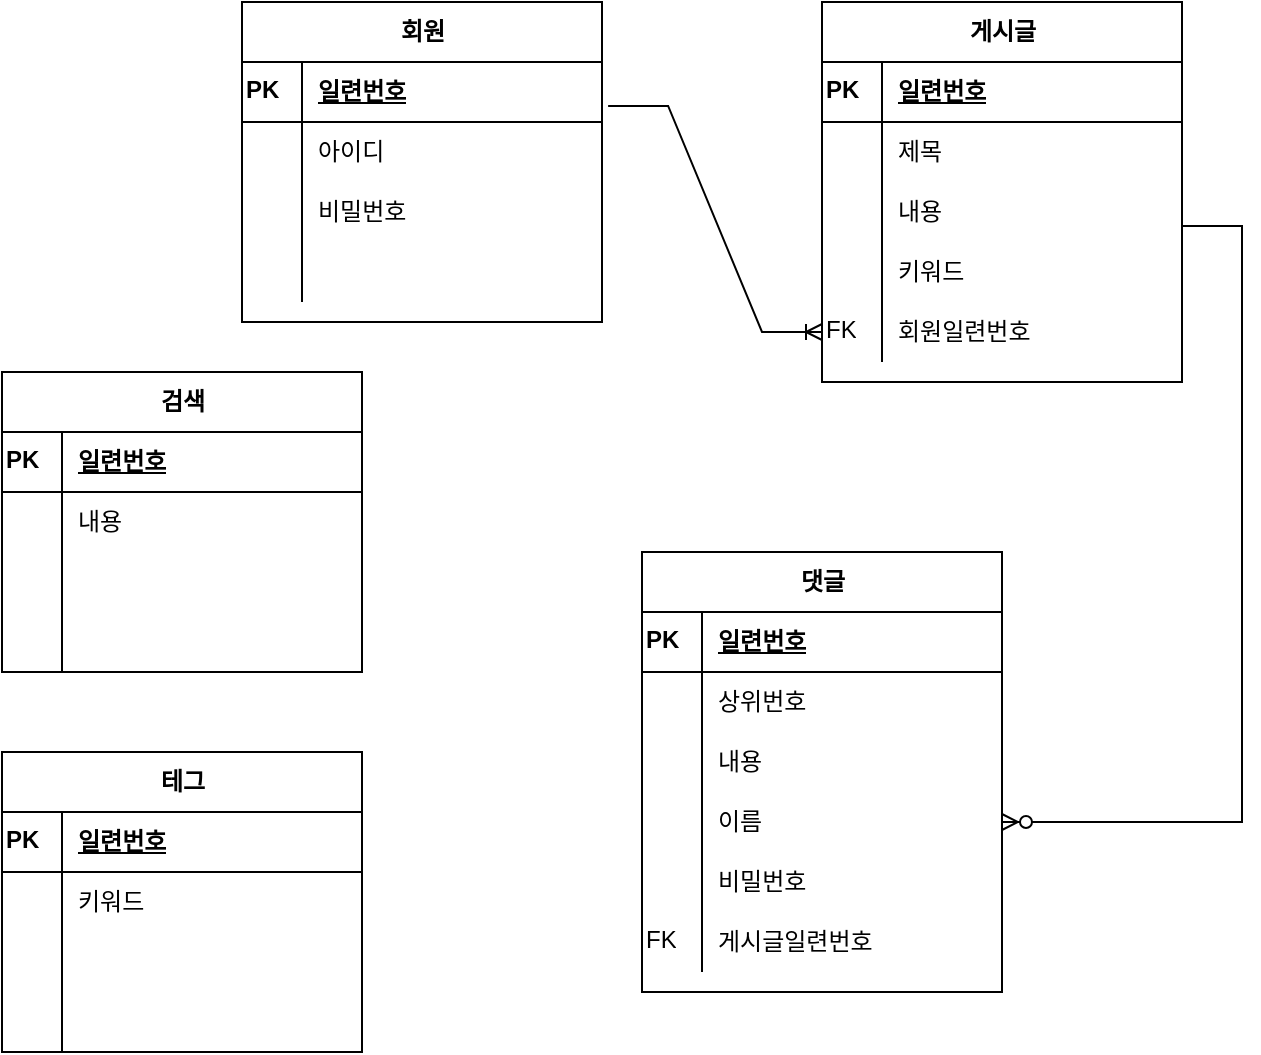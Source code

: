 <mxfile version="15.5.2" type="device"><diagram id="KGCnk96XmYYeIFKjJcCO" name="Page-1"><mxGraphModel dx="1298" dy="706" grid="1" gridSize="10" guides="1" tooltips="1" connect="1" arrows="1" fold="1" page="1" pageScale="1" pageWidth="827" pageHeight="1169" math="0" shadow="0"><root><mxCell id="0"/><mxCell id="1" parent="0"/><mxCell id="fdGn49hjleKVQhVFd6w5-8" value="회원" style="shape=table;startSize=30;container=1;collapsible=1;childLayout=tableLayout;fixedRows=1;rowLines=0;fontStyle=1;align=center;resizeLast=1;html=1;" vertex="1" parent="1"><mxGeometry x="200" y="60" width="180" height="160" as="geometry"/></mxCell><mxCell id="fdGn49hjleKVQhVFd6w5-9" value="" style="shape=partialRectangle;collapsible=0;dropTarget=0;pointerEvents=0;fillColor=none;top=0;left=0;bottom=1;right=0;points=[[0,0.5],[1,0.5]];portConstraint=eastwest;align=left;verticalAlign=top;html=1;" vertex="1" parent="fdGn49hjleKVQhVFd6w5-8"><mxGeometry y="30" width="180" height="30" as="geometry"/></mxCell><mxCell id="fdGn49hjleKVQhVFd6w5-10" value="PK" style="shape=partialRectangle;connectable=0;fillColor=none;top=0;left=0;bottom=0;right=0;fontStyle=1;overflow=hidden;align=left;verticalAlign=top;html=1;" vertex="1" parent="fdGn49hjleKVQhVFd6w5-9"><mxGeometry width="30" height="30" as="geometry"><mxRectangle width="30" height="30" as="alternateBounds"/></mxGeometry></mxCell><mxCell id="fdGn49hjleKVQhVFd6w5-11" value="일련번호" style="shape=partialRectangle;connectable=0;fillColor=none;top=0;left=0;bottom=0;right=0;align=left;spacingLeft=6;fontStyle=5;overflow=hidden;html=1;" vertex="1" parent="fdGn49hjleKVQhVFd6w5-9"><mxGeometry x="30" width="150" height="30" as="geometry"><mxRectangle width="150" height="30" as="alternateBounds"/></mxGeometry></mxCell><mxCell id="fdGn49hjleKVQhVFd6w5-12" value="" style="shape=partialRectangle;collapsible=0;dropTarget=0;pointerEvents=0;fillColor=none;top=0;left=0;bottom=0;right=0;points=[[0,0.5],[1,0.5]];portConstraint=eastwest;align=left;verticalAlign=top;html=1;" vertex="1" parent="fdGn49hjleKVQhVFd6w5-8"><mxGeometry y="60" width="180" height="30" as="geometry"/></mxCell><mxCell id="fdGn49hjleKVQhVFd6w5-13" value="" style="shape=partialRectangle;connectable=0;fillColor=none;top=0;left=0;bottom=0;right=0;editable=1;overflow=hidden;align=left;verticalAlign=top;html=1;" vertex="1" parent="fdGn49hjleKVQhVFd6w5-12"><mxGeometry width="30" height="30" as="geometry"><mxRectangle width="30" height="30" as="alternateBounds"/></mxGeometry></mxCell><mxCell id="fdGn49hjleKVQhVFd6w5-14" value="아이디" style="shape=partialRectangle;connectable=0;fillColor=none;top=0;left=0;bottom=0;right=0;align=left;spacingLeft=6;overflow=hidden;html=1;" vertex="1" parent="fdGn49hjleKVQhVFd6w5-12"><mxGeometry x="30" width="150" height="30" as="geometry"><mxRectangle width="150" height="30" as="alternateBounds"/></mxGeometry></mxCell><mxCell id="fdGn49hjleKVQhVFd6w5-15" value="" style="shape=partialRectangle;collapsible=0;dropTarget=0;pointerEvents=0;fillColor=none;top=0;left=0;bottom=0;right=0;points=[[0,0.5],[1,0.5]];portConstraint=eastwest;align=left;verticalAlign=top;html=1;" vertex="1" parent="fdGn49hjleKVQhVFd6w5-8"><mxGeometry y="90" width="180" height="30" as="geometry"/></mxCell><mxCell id="fdGn49hjleKVQhVFd6w5-16" value="" style="shape=partialRectangle;connectable=0;fillColor=none;top=0;left=0;bottom=0;right=0;editable=1;overflow=hidden;align=left;verticalAlign=top;html=1;" vertex="1" parent="fdGn49hjleKVQhVFd6w5-15"><mxGeometry width="30" height="30" as="geometry"><mxRectangle width="30" height="30" as="alternateBounds"/></mxGeometry></mxCell><mxCell id="fdGn49hjleKVQhVFd6w5-17" value="비밀번호" style="shape=partialRectangle;connectable=0;fillColor=none;top=0;left=0;bottom=0;right=0;align=left;spacingLeft=6;overflow=hidden;html=1;" vertex="1" parent="fdGn49hjleKVQhVFd6w5-15"><mxGeometry x="30" width="150" height="30" as="geometry"><mxRectangle width="150" height="30" as="alternateBounds"/></mxGeometry></mxCell><mxCell id="fdGn49hjleKVQhVFd6w5-18" value="" style="shape=partialRectangle;collapsible=0;dropTarget=0;pointerEvents=0;fillColor=none;top=0;left=0;bottom=0;right=0;points=[[0,0.5],[1,0.5]];portConstraint=eastwest;align=left;verticalAlign=top;html=1;" vertex="1" parent="fdGn49hjleKVQhVFd6w5-8"><mxGeometry y="120" width="180" height="30" as="geometry"/></mxCell><mxCell id="fdGn49hjleKVQhVFd6w5-19" value="" style="shape=partialRectangle;connectable=0;fillColor=none;top=0;left=0;bottom=0;right=0;editable=1;overflow=hidden;align=left;verticalAlign=top;html=1;" vertex="1" parent="fdGn49hjleKVQhVFd6w5-18"><mxGeometry width="30" height="30" as="geometry"><mxRectangle width="30" height="30" as="alternateBounds"/></mxGeometry></mxCell><mxCell id="fdGn49hjleKVQhVFd6w5-20" value="" style="shape=partialRectangle;connectable=0;fillColor=none;top=0;left=0;bottom=0;right=0;align=left;spacingLeft=6;overflow=hidden;html=1;" vertex="1" parent="fdGn49hjleKVQhVFd6w5-18"><mxGeometry x="30" width="150" height="30" as="geometry"><mxRectangle width="150" height="30" as="alternateBounds"/></mxGeometry></mxCell><mxCell id="fdGn49hjleKVQhVFd6w5-21" value="게시글" style="shape=table;startSize=30;container=1;collapsible=1;childLayout=tableLayout;fixedRows=1;rowLines=0;fontStyle=1;align=center;resizeLast=1;html=1;" vertex="1" parent="1"><mxGeometry x="490" y="60" width="180" height="190" as="geometry"/></mxCell><mxCell id="fdGn49hjleKVQhVFd6w5-22" value="" style="shape=partialRectangle;collapsible=0;dropTarget=0;pointerEvents=0;fillColor=none;top=0;left=0;bottom=1;right=0;points=[[0,0.5],[1,0.5]];portConstraint=eastwest;align=left;verticalAlign=top;html=1;" vertex="1" parent="fdGn49hjleKVQhVFd6w5-21"><mxGeometry y="30" width="180" height="30" as="geometry"/></mxCell><mxCell id="fdGn49hjleKVQhVFd6w5-23" value="PK" style="shape=partialRectangle;connectable=0;fillColor=none;top=0;left=0;bottom=0;right=0;fontStyle=1;overflow=hidden;align=left;verticalAlign=top;html=1;" vertex="1" parent="fdGn49hjleKVQhVFd6w5-22"><mxGeometry width="30" height="30" as="geometry"><mxRectangle width="30" height="30" as="alternateBounds"/></mxGeometry></mxCell><mxCell id="fdGn49hjleKVQhVFd6w5-24" value="일련번호" style="shape=partialRectangle;connectable=0;fillColor=none;top=0;left=0;bottom=0;right=0;align=left;spacingLeft=6;fontStyle=5;overflow=hidden;html=1;" vertex="1" parent="fdGn49hjleKVQhVFd6w5-22"><mxGeometry x="30" width="150" height="30" as="geometry"><mxRectangle width="150" height="30" as="alternateBounds"/></mxGeometry></mxCell><mxCell id="fdGn49hjleKVQhVFd6w5-25" value="" style="shape=partialRectangle;collapsible=0;dropTarget=0;pointerEvents=0;fillColor=none;top=0;left=0;bottom=0;right=0;points=[[0,0.5],[1,0.5]];portConstraint=eastwest;align=left;verticalAlign=top;html=1;" vertex="1" parent="fdGn49hjleKVQhVFd6w5-21"><mxGeometry y="60" width="180" height="30" as="geometry"/></mxCell><mxCell id="fdGn49hjleKVQhVFd6w5-26" value="" style="shape=partialRectangle;connectable=0;fillColor=none;top=0;left=0;bottom=0;right=0;editable=1;overflow=hidden;align=left;verticalAlign=top;html=1;" vertex="1" parent="fdGn49hjleKVQhVFd6w5-25"><mxGeometry width="30" height="30" as="geometry"><mxRectangle width="30" height="30" as="alternateBounds"/></mxGeometry></mxCell><mxCell id="fdGn49hjleKVQhVFd6w5-27" value="제목" style="shape=partialRectangle;connectable=0;fillColor=none;top=0;left=0;bottom=0;right=0;align=left;spacingLeft=6;overflow=hidden;html=1;" vertex="1" parent="fdGn49hjleKVQhVFd6w5-25"><mxGeometry x="30" width="150" height="30" as="geometry"><mxRectangle width="150" height="30" as="alternateBounds"/></mxGeometry></mxCell><mxCell id="fdGn49hjleKVQhVFd6w5-28" value="" style="shape=partialRectangle;collapsible=0;dropTarget=0;pointerEvents=0;fillColor=none;top=0;left=0;bottom=0;right=0;points=[[0,0.5],[1,0.5]];portConstraint=eastwest;align=left;verticalAlign=top;html=1;" vertex="1" parent="fdGn49hjleKVQhVFd6w5-21"><mxGeometry y="90" width="180" height="30" as="geometry"/></mxCell><mxCell id="fdGn49hjleKVQhVFd6w5-29" value="" style="shape=partialRectangle;connectable=0;fillColor=none;top=0;left=0;bottom=0;right=0;editable=1;overflow=hidden;align=left;verticalAlign=top;html=1;" vertex="1" parent="fdGn49hjleKVQhVFd6w5-28"><mxGeometry width="30" height="30" as="geometry"><mxRectangle width="30" height="30" as="alternateBounds"/></mxGeometry></mxCell><mxCell id="fdGn49hjleKVQhVFd6w5-30" value="내용" style="shape=partialRectangle;connectable=0;fillColor=none;top=0;left=0;bottom=0;right=0;align=left;spacingLeft=6;overflow=hidden;html=1;" vertex="1" parent="fdGn49hjleKVQhVFd6w5-28"><mxGeometry x="30" width="150" height="30" as="geometry"><mxRectangle width="150" height="30" as="alternateBounds"/></mxGeometry></mxCell><mxCell id="fdGn49hjleKVQhVFd6w5-31" value="" style="shape=partialRectangle;collapsible=0;dropTarget=0;pointerEvents=0;fillColor=none;top=0;left=0;bottom=0;right=0;points=[[0,0.5],[1,0.5]];portConstraint=eastwest;align=left;verticalAlign=top;html=1;" vertex="1" parent="fdGn49hjleKVQhVFd6w5-21"><mxGeometry y="120" width="180" height="30" as="geometry"/></mxCell><mxCell id="fdGn49hjleKVQhVFd6w5-32" value="" style="shape=partialRectangle;connectable=0;fillColor=none;top=0;left=0;bottom=0;right=0;editable=1;overflow=hidden;align=left;verticalAlign=top;html=1;" vertex="1" parent="fdGn49hjleKVQhVFd6w5-31"><mxGeometry width="30" height="30" as="geometry"><mxRectangle width="30" height="30" as="alternateBounds"/></mxGeometry></mxCell><mxCell id="fdGn49hjleKVQhVFd6w5-33" value="키워드" style="shape=partialRectangle;connectable=0;fillColor=none;top=0;left=0;bottom=0;right=0;align=left;spacingLeft=6;overflow=hidden;html=1;" vertex="1" parent="fdGn49hjleKVQhVFd6w5-31"><mxGeometry x="30" width="150" height="30" as="geometry"><mxRectangle width="150" height="30" as="alternateBounds"/></mxGeometry></mxCell><mxCell id="fdGn49hjleKVQhVFd6w5-48" value="" style="shape=partialRectangle;collapsible=0;dropTarget=0;pointerEvents=0;fillColor=none;top=0;left=0;bottom=0;right=0;points=[[0,0.5],[1,0.5]];portConstraint=eastwest;align=left;verticalAlign=top;html=1;" vertex="1" parent="fdGn49hjleKVQhVFd6w5-21"><mxGeometry y="150" width="180" height="30" as="geometry"/></mxCell><mxCell id="fdGn49hjleKVQhVFd6w5-49" value="FK" style="shape=partialRectangle;connectable=0;fillColor=none;top=0;left=0;bottom=0;right=0;editable=1;overflow=hidden;align=left;verticalAlign=top;html=1;" vertex="1" parent="fdGn49hjleKVQhVFd6w5-48"><mxGeometry width="30" height="30" as="geometry"><mxRectangle width="30" height="30" as="alternateBounds"/></mxGeometry></mxCell><mxCell id="fdGn49hjleKVQhVFd6w5-50" value="회원일련번호" style="shape=partialRectangle;connectable=0;fillColor=none;top=0;left=0;bottom=0;right=0;align=left;spacingLeft=6;overflow=hidden;html=1;" vertex="1" parent="fdGn49hjleKVQhVFd6w5-48"><mxGeometry x="30" width="150" height="30" as="geometry"><mxRectangle width="150" height="30" as="alternateBounds"/></mxGeometry></mxCell><mxCell id="fdGn49hjleKVQhVFd6w5-52" value="" style="edgeStyle=entityRelationEdgeStyle;fontSize=12;html=1;endArrow=ERoneToMany;rounded=0;exitX=1.017;exitY=0.733;exitDx=0;exitDy=0;exitPerimeter=0;entryX=0;entryY=0.5;entryDx=0;entryDy=0;" edge="1" parent="1" source="fdGn49hjleKVQhVFd6w5-9" target="fdGn49hjleKVQhVFd6w5-48"><mxGeometry width="100" height="100" relative="1" as="geometry"><mxPoint x="160" y="275" as="sourcePoint"/><mxPoint x="260" y="175" as="targetPoint"/></mxGeometry></mxCell><mxCell id="fdGn49hjleKVQhVFd6w5-53" value="댓글" style="shape=table;startSize=30;container=1;collapsible=1;childLayout=tableLayout;fixedRows=1;rowLines=0;fontStyle=1;align=center;resizeLast=1;html=1;" vertex="1" parent="1"><mxGeometry x="400" y="335" width="180" height="220" as="geometry"/></mxCell><mxCell id="fdGn49hjleKVQhVFd6w5-54" value="" style="shape=partialRectangle;collapsible=0;dropTarget=0;pointerEvents=0;fillColor=none;top=0;left=0;bottom=1;right=0;points=[[0,0.5],[1,0.5]];portConstraint=eastwest;align=left;verticalAlign=top;html=1;" vertex="1" parent="fdGn49hjleKVQhVFd6w5-53"><mxGeometry y="30" width="180" height="30" as="geometry"/></mxCell><mxCell id="fdGn49hjleKVQhVFd6w5-55" value="PK" style="shape=partialRectangle;connectable=0;fillColor=none;top=0;left=0;bottom=0;right=0;fontStyle=1;overflow=hidden;align=left;verticalAlign=top;html=1;" vertex="1" parent="fdGn49hjleKVQhVFd6w5-54"><mxGeometry width="30" height="30" as="geometry"><mxRectangle width="30" height="30" as="alternateBounds"/></mxGeometry></mxCell><mxCell id="fdGn49hjleKVQhVFd6w5-56" value="일련번호" style="shape=partialRectangle;connectable=0;fillColor=none;top=0;left=0;bottom=0;right=0;align=left;spacingLeft=6;fontStyle=5;overflow=hidden;html=1;" vertex="1" parent="fdGn49hjleKVQhVFd6w5-54"><mxGeometry x="30" width="150" height="30" as="geometry"><mxRectangle width="150" height="30" as="alternateBounds"/></mxGeometry></mxCell><mxCell id="fdGn49hjleKVQhVFd6w5-57" value="" style="shape=partialRectangle;collapsible=0;dropTarget=0;pointerEvents=0;fillColor=none;top=0;left=0;bottom=0;right=0;points=[[0,0.5],[1,0.5]];portConstraint=eastwest;align=left;verticalAlign=top;html=1;" vertex="1" parent="fdGn49hjleKVQhVFd6w5-53"><mxGeometry y="60" width="180" height="30" as="geometry"/></mxCell><mxCell id="fdGn49hjleKVQhVFd6w5-58" value="" style="shape=partialRectangle;connectable=0;fillColor=none;top=0;left=0;bottom=0;right=0;editable=1;overflow=hidden;align=left;verticalAlign=top;html=1;" vertex="1" parent="fdGn49hjleKVQhVFd6w5-57"><mxGeometry width="30" height="30" as="geometry"><mxRectangle width="30" height="30" as="alternateBounds"/></mxGeometry></mxCell><mxCell id="fdGn49hjleKVQhVFd6w5-59" value="상위번호" style="shape=partialRectangle;connectable=0;fillColor=none;top=0;left=0;bottom=0;right=0;align=left;spacingLeft=6;overflow=hidden;html=1;" vertex="1" parent="fdGn49hjleKVQhVFd6w5-57"><mxGeometry x="30" width="150" height="30" as="geometry"><mxRectangle width="150" height="30" as="alternateBounds"/></mxGeometry></mxCell><mxCell id="fdGn49hjleKVQhVFd6w5-60" value="" style="shape=partialRectangle;collapsible=0;dropTarget=0;pointerEvents=0;fillColor=none;top=0;left=0;bottom=0;right=0;points=[[0,0.5],[1,0.5]];portConstraint=eastwest;align=left;verticalAlign=top;html=1;" vertex="1" parent="fdGn49hjleKVQhVFd6w5-53"><mxGeometry y="90" width="180" height="30" as="geometry"/></mxCell><mxCell id="fdGn49hjleKVQhVFd6w5-61" value="" style="shape=partialRectangle;connectable=0;fillColor=none;top=0;left=0;bottom=0;right=0;editable=1;overflow=hidden;align=left;verticalAlign=top;html=1;" vertex="1" parent="fdGn49hjleKVQhVFd6w5-60"><mxGeometry width="30" height="30" as="geometry"><mxRectangle width="30" height="30" as="alternateBounds"/></mxGeometry></mxCell><mxCell id="fdGn49hjleKVQhVFd6w5-62" value="내용" style="shape=partialRectangle;connectable=0;fillColor=none;top=0;left=0;bottom=0;right=0;align=left;spacingLeft=6;overflow=hidden;html=1;" vertex="1" parent="fdGn49hjleKVQhVFd6w5-60"><mxGeometry x="30" width="150" height="30" as="geometry"><mxRectangle width="150" height="30" as="alternateBounds"/></mxGeometry></mxCell><mxCell id="fdGn49hjleKVQhVFd6w5-63" value="" style="shape=partialRectangle;collapsible=0;dropTarget=0;pointerEvents=0;fillColor=none;top=0;left=0;bottom=0;right=0;points=[[0,0.5],[1,0.5]];portConstraint=eastwest;align=left;verticalAlign=top;html=1;" vertex="1" parent="fdGn49hjleKVQhVFd6w5-53"><mxGeometry y="120" width="180" height="30" as="geometry"/></mxCell><mxCell id="fdGn49hjleKVQhVFd6w5-64" value="" style="shape=partialRectangle;connectable=0;fillColor=none;top=0;left=0;bottom=0;right=0;editable=1;overflow=hidden;align=left;verticalAlign=top;html=1;" vertex="1" parent="fdGn49hjleKVQhVFd6w5-63"><mxGeometry width="30" height="30" as="geometry"><mxRectangle width="30" height="30" as="alternateBounds"/></mxGeometry></mxCell><mxCell id="fdGn49hjleKVQhVFd6w5-65" value="이름" style="shape=partialRectangle;connectable=0;fillColor=none;top=0;left=0;bottom=0;right=0;align=left;spacingLeft=6;overflow=hidden;html=1;" vertex="1" parent="fdGn49hjleKVQhVFd6w5-63"><mxGeometry x="30" width="150" height="30" as="geometry"><mxRectangle width="150" height="30" as="alternateBounds"/></mxGeometry></mxCell><mxCell id="fdGn49hjleKVQhVFd6w5-70" value="" style="shape=partialRectangle;collapsible=0;dropTarget=0;pointerEvents=0;fillColor=none;top=0;left=0;bottom=0;right=0;points=[[0,0.5],[1,0.5]];portConstraint=eastwest;align=left;verticalAlign=top;html=1;" vertex="1" parent="fdGn49hjleKVQhVFd6w5-53"><mxGeometry y="150" width="180" height="30" as="geometry"/></mxCell><mxCell id="fdGn49hjleKVQhVFd6w5-71" value="" style="shape=partialRectangle;connectable=0;fillColor=none;top=0;left=0;bottom=0;right=0;editable=1;overflow=hidden;align=left;verticalAlign=top;html=1;" vertex="1" parent="fdGn49hjleKVQhVFd6w5-70"><mxGeometry width="30" height="30" as="geometry"><mxRectangle width="30" height="30" as="alternateBounds"/></mxGeometry></mxCell><mxCell id="fdGn49hjleKVQhVFd6w5-72" value="비밀번호" style="shape=partialRectangle;connectable=0;fillColor=none;top=0;left=0;bottom=0;right=0;align=left;spacingLeft=6;overflow=hidden;html=1;" vertex="1" parent="fdGn49hjleKVQhVFd6w5-70"><mxGeometry x="30" width="150" height="30" as="geometry"><mxRectangle width="150" height="30" as="alternateBounds"/></mxGeometry></mxCell><mxCell id="fdGn49hjleKVQhVFd6w5-66" value="" style="shape=partialRectangle;collapsible=0;dropTarget=0;pointerEvents=0;fillColor=none;top=0;left=0;bottom=0;right=0;points=[[0,0.5],[1,0.5]];portConstraint=eastwest;align=left;verticalAlign=top;html=1;" vertex="1" parent="fdGn49hjleKVQhVFd6w5-53"><mxGeometry y="180" width="180" height="30" as="geometry"/></mxCell><mxCell id="fdGn49hjleKVQhVFd6w5-67" value="FK" style="shape=partialRectangle;connectable=0;fillColor=none;top=0;left=0;bottom=0;right=0;editable=1;overflow=hidden;align=left;verticalAlign=top;html=1;" vertex="1" parent="fdGn49hjleKVQhVFd6w5-66"><mxGeometry width="30" height="30" as="geometry"><mxRectangle width="30" height="30" as="alternateBounds"/></mxGeometry></mxCell><mxCell id="fdGn49hjleKVQhVFd6w5-68" value="게시글일련번호" style="shape=partialRectangle;connectable=0;fillColor=none;top=0;left=0;bottom=0;right=0;align=left;spacingLeft=6;overflow=hidden;html=1;" vertex="1" parent="fdGn49hjleKVQhVFd6w5-66"><mxGeometry x="30" width="150" height="30" as="geometry"><mxRectangle width="150" height="30" as="alternateBounds"/></mxGeometry></mxCell><mxCell id="fdGn49hjleKVQhVFd6w5-76" value="" style="edgeStyle=entityRelationEdgeStyle;fontSize=12;html=1;endArrow=ERzeroToMany;endFill=1;rounded=0;entryX=1;entryY=0.5;entryDx=0;entryDy=0;" edge="1" parent="1" target="fdGn49hjleKVQhVFd6w5-63"><mxGeometry width="100" height="100" relative="1" as="geometry"><mxPoint x="670" y="172" as="sourcePoint"/><mxPoint x="170" y="445" as="targetPoint"/></mxGeometry></mxCell><mxCell id="fdGn49hjleKVQhVFd6w5-77" value="검색" style="shape=table;startSize=30;container=1;collapsible=1;childLayout=tableLayout;fixedRows=1;rowLines=0;fontStyle=1;align=center;resizeLast=1;html=1;" vertex="1" parent="1"><mxGeometry x="80" y="245" width="180" height="150" as="geometry"/></mxCell><mxCell id="fdGn49hjleKVQhVFd6w5-78" value="" style="shape=partialRectangle;collapsible=0;dropTarget=0;pointerEvents=0;fillColor=none;top=0;left=0;bottom=1;right=0;points=[[0,0.5],[1,0.5]];portConstraint=eastwest;align=left;verticalAlign=top;html=1;" vertex="1" parent="fdGn49hjleKVQhVFd6w5-77"><mxGeometry y="30" width="180" height="30" as="geometry"/></mxCell><mxCell id="fdGn49hjleKVQhVFd6w5-79" value="PK" style="shape=partialRectangle;connectable=0;fillColor=none;top=0;left=0;bottom=0;right=0;fontStyle=1;overflow=hidden;align=left;verticalAlign=top;html=1;" vertex="1" parent="fdGn49hjleKVQhVFd6w5-78"><mxGeometry width="30" height="30" as="geometry"><mxRectangle width="30" height="30" as="alternateBounds"/></mxGeometry></mxCell><mxCell id="fdGn49hjleKVQhVFd6w5-80" value="일련번호" style="shape=partialRectangle;connectable=0;fillColor=none;top=0;left=0;bottom=0;right=0;align=left;spacingLeft=6;fontStyle=5;overflow=hidden;html=1;" vertex="1" parent="fdGn49hjleKVQhVFd6w5-78"><mxGeometry x="30" width="150" height="30" as="geometry"><mxRectangle width="150" height="30" as="alternateBounds"/></mxGeometry></mxCell><mxCell id="fdGn49hjleKVQhVFd6w5-81" value="" style="shape=partialRectangle;collapsible=0;dropTarget=0;pointerEvents=0;fillColor=none;top=0;left=0;bottom=0;right=0;points=[[0,0.5],[1,0.5]];portConstraint=eastwest;align=left;verticalAlign=top;html=1;" vertex="1" parent="fdGn49hjleKVQhVFd6w5-77"><mxGeometry y="60" width="180" height="30" as="geometry"/></mxCell><mxCell id="fdGn49hjleKVQhVFd6w5-82" value="" style="shape=partialRectangle;connectable=0;fillColor=none;top=0;left=0;bottom=0;right=0;editable=1;overflow=hidden;align=left;verticalAlign=top;html=1;" vertex="1" parent="fdGn49hjleKVQhVFd6w5-81"><mxGeometry width="30" height="30" as="geometry"><mxRectangle width="30" height="30" as="alternateBounds"/></mxGeometry></mxCell><mxCell id="fdGn49hjleKVQhVFd6w5-83" value="내용" style="shape=partialRectangle;connectable=0;fillColor=none;top=0;left=0;bottom=0;right=0;align=left;spacingLeft=6;overflow=hidden;html=1;" vertex="1" parent="fdGn49hjleKVQhVFd6w5-81"><mxGeometry x="30" width="150" height="30" as="geometry"><mxRectangle width="150" height="30" as="alternateBounds"/></mxGeometry></mxCell><mxCell id="fdGn49hjleKVQhVFd6w5-84" value="" style="shape=partialRectangle;collapsible=0;dropTarget=0;pointerEvents=0;fillColor=none;top=0;left=0;bottom=0;right=0;points=[[0,0.5],[1,0.5]];portConstraint=eastwest;align=left;verticalAlign=top;html=1;" vertex="1" parent="fdGn49hjleKVQhVFd6w5-77"><mxGeometry y="90" width="180" height="30" as="geometry"/></mxCell><mxCell id="fdGn49hjleKVQhVFd6w5-85" value="" style="shape=partialRectangle;connectable=0;fillColor=none;top=0;left=0;bottom=0;right=0;editable=1;overflow=hidden;align=left;verticalAlign=top;html=1;" vertex="1" parent="fdGn49hjleKVQhVFd6w5-84"><mxGeometry width="30" height="30" as="geometry"><mxRectangle width="30" height="30" as="alternateBounds"/></mxGeometry></mxCell><mxCell id="fdGn49hjleKVQhVFd6w5-86" value="" style="shape=partialRectangle;connectable=0;fillColor=none;top=0;left=0;bottom=0;right=0;align=left;spacingLeft=6;overflow=hidden;html=1;" vertex="1" parent="fdGn49hjleKVQhVFd6w5-84"><mxGeometry x="30" width="150" height="30" as="geometry"><mxRectangle width="150" height="30" as="alternateBounds"/></mxGeometry></mxCell><mxCell id="fdGn49hjleKVQhVFd6w5-87" value="" style="shape=partialRectangle;collapsible=0;dropTarget=0;pointerEvents=0;fillColor=none;top=0;left=0;bottom=0;right=0;points=[[0,0.5],[1,0.5]];portConstraint=eastwest;align=left;verticalAlign=top;html=1;" vertex="1" parent="fdGn49hjleKVQhVFd6w5-77"><mxGeometry y="120" width="180" height="30" as="geometry"/></mxCell><mxCell id="fdGn49hjleKVQhVFd6w5-88" value="" style="shape=partialRectangle;connectable=0;fillColor=none;top=0;left=0;bottom=0;right=0;editable=1;overflow=hidden;align=left;verticalAlign=top;html=1;" vertex="1" parent="fdGn49hjleKVQhVFd6w5-87"><mxGeometry width="30" height="30" as="geometry"><mxRectangle width="30" height="30" as="alternateBounds"/></mxGeometry></mxCell><mxCell id="fdGn49hjleKVQhVFd6w5-89" value="" style="shape=partialRectangle;connectable=0;fillColor=none;top=0;left=0;bottom=0;right=0;align=left;spacingLeft=6;overflow=hidden;html=1;" vertex="1" parent="fdGn49hjleKVQhVFd6w5-87"><mxGeometry x="30" width="150" height="30" as="geometry"><mxRectangle width="150" height="30" as="alternateBounds"/></mxGeometry></mxCell><mxCell id="fdGn49hjleKVQhVFd6w5-90" value="테그" style="shape=table;startSize=30;container=1;collapsible=1;childLayout=tableLayout;fixedRows=1;rowLines=0;fontStyle=1;align=center;resizeLast=1;html=1;" vertex="1" parent="1"><mxGeometry x="80" y="435" width="180" height="150" as="geometry"/></mxCell><mxCell id="fdGn49hjleKVQhVFd6w5-91" value="" style="shape=partialRectangle;collapsible=0;dropTarget=0;pointerEvents=0;fillColor=none;top=0;left=0;bottom=1;right=0;points=[[0,0.5],[1,0.5]];portConstraint=eastwest;align=left;verticalAlign=top;html=1;" vertex="1" parent="fdGn49hjleKVQhVFd6w5-90"><mxGeometry y="30" width="180" height="30" as="geometry"/></mxCell><mxCell id="fdGn49hjleKVQhVFd6w5-92" value="PK" style="shape=partialRectangle;connectable=0;fillColor=none;top=0;left=0;bottom=0;right=0;fontStyle=1;overflow=hidden;align=left;verticalAlign=top;html=1;" vertex="1" parent="fdGn49hjleKVQhVFd6w5-91"><mxGeometry width="30" height="30" as="geometry"><mxRectangle width="30" height="30" as="alternateBounds"/></mxGeometry></mxCell><mxCell id="fdGn49hjleKVQhVFd6w5-93" value="일련번호" style="shape=partialRectangle;connectable=0;fillColor=none;top=0;left=0;bottom=0;right=0;align=left;spacingLeft=6;fontStyle=5;overflow=hidden;html=1;" vertex="1" parent="fdGn49hjleKVQhVFd6w5-91"><mxGeometry x="30" width="150" height="30" as="geometry"><mxRectangle width="150" height="30" as="alternateBounds"/></mxGeometry></mxCell><mxCell id="fdGn49hjleKVQhVFd6w5-94" value="" style="shape=partialRectangle;collapsible=0;dropTarget=0;pointerEvents=0;fillColor=none;top=0;left=0;bottom=0;right=0;points=[[0,0.5],[1,0.5]];portConstraint=eastwest;align=left;verticalAlign=top;html=1;" vertex="1" parent="fdGn49hjleKVQhVFd6w5-90"><mxGeometry y="60" width="180" height="30" as="geometry"/></mxCell><mxCell id="fdGn49hjleKVQhVFd6w5-95" value="" style="shape=partialRectangle;connectable=0;fillColor=none;top=0;left=0;bottom=0;right=0;editable=1;overflow=hidden;align=left;verticalAlign=top;html=1;" vertex="1" parent="fdGn49hjleKVQhVFd6w5-94"><mxGeometry width="30" height="30" as="geometry"><mxRectangle width="30" height="30" as="alternateBounds"/></mxGeometry></mxCell><mxCell id="fdGn49hjleKVQhVFd6w5-96" value="키워드" style="shape=partialRectangle;connectable=0;fillColor=none;top=0;left=0;bottom=0;right=0;align=left;spacingLeft=6;overflow=hidden;html=1;" vertex="1" parent="fdGn49hjleKVQhVFd6w5-94"><mxGeometry x="30" width="150" height="30" as="geometry"><mxRectangle width="150" height="30" as="alternateBounds"/></mxGeometry></mxCell><mxCell id="fdGn49hjleKVQhVFd6w5-97" value="" style="shape=partialRectangle;collapsible=0;dropTarget=0;pointerEvents=0;fillColor=none;top=0;left=0;bottom=0;right=0;points=[[0,0.5],[1,0.5]];portConstraint=eastwest;align=left;verticalAlign=top;html=1;" vertex="1" parent="fdGn49hjleKVQhVFd6w5-90"><mxGeometry y="90" width="180" height="30" as="geometry"/></mxCell><mxCell id="fdGn49hjleKVQhVFd6w5-98" value="" style="shape=partialRectangle;connectable=0;fillColor=none;top=0;left=0;bottom=0;right=0;editable=1;overflow=hidden;align=left;verticalAlign=top;html=1;" vertex="1" parent="fdGn49hjleKVQhVFd6w5-97"><mxGeometry width="30" height="30" as="geometry"><mxRectangle width="30" height="30" as="alternateBounds"/></mxGeometry></mxCell><mxCell id="fdGn49hjleKVQhVFd6w5-99" value="" style="shape=partialRectangle;connectable=0;fillColor=none;top=0;left=0;bottom=0;right=0;align=left;spacingLeft=6;overflow=hidden;html=1;" vertex="1" parent="fdGn49hjleKVQhVFd6w5-97"><mxGeometry x="30" width="150" height="30" as="geometry"><mxRectangle width="150" height="30" as="alternateBounds"/></mxGeometry></mxCell><mxCell id="fdGn49hjleKVQhVFd6w5-100" value="" style="shape=partialRectangle;collapsible=0;dropTarget=0;pointerEvents=0;fillColor=none;top=0;left=0;bottom=0;right=0;points=[[0,0.5],[1,0.5]];portConstraint=eastwest;align=left;verticalAlign=top;html=1;" vertex="1" parent="fdGn49hjleKVQhVFd6w5-90"><mxGeometry y="120" width="180" height="30" as="geometry"/></mxCell><mxCell id="fdGn49hjleKVQhVFd6w5-101" value="" style="shape=partialRectangle;connectable=0;fillColor=none;top=0;left=0;bottom=0;right=0;editable=1;overflow=hidden;align=left;verticalAlign=top;html=1;" vertex="1" parent="fdGn49hjleKVQhVFd6w5-100"><mxGeometry width="30" height="30" as="geometry"><mxRectangle width="30" height="30" as="alternateBounds"/></mxGeometry></mxCell><mxCell id="fdGn49hjleKVQhVFd6w5-102" value="" style="shape=partialRectangle;connectable=0;fillColor=none;top=0;left=0;bottom=0;right=0;align=left;spacingLeft=6;overflow=hidden;html=1;" vertex="1" parent="fdGn49hjleKVQhVFd6w5-100"><mxGeometry x="30" width="150" height="30" as="geometry"><mxRectangle width="150" height="30" as="alternateBounds"/></mxGeometry></mxCell></root></mxGraphModel></diagram></mxfile>